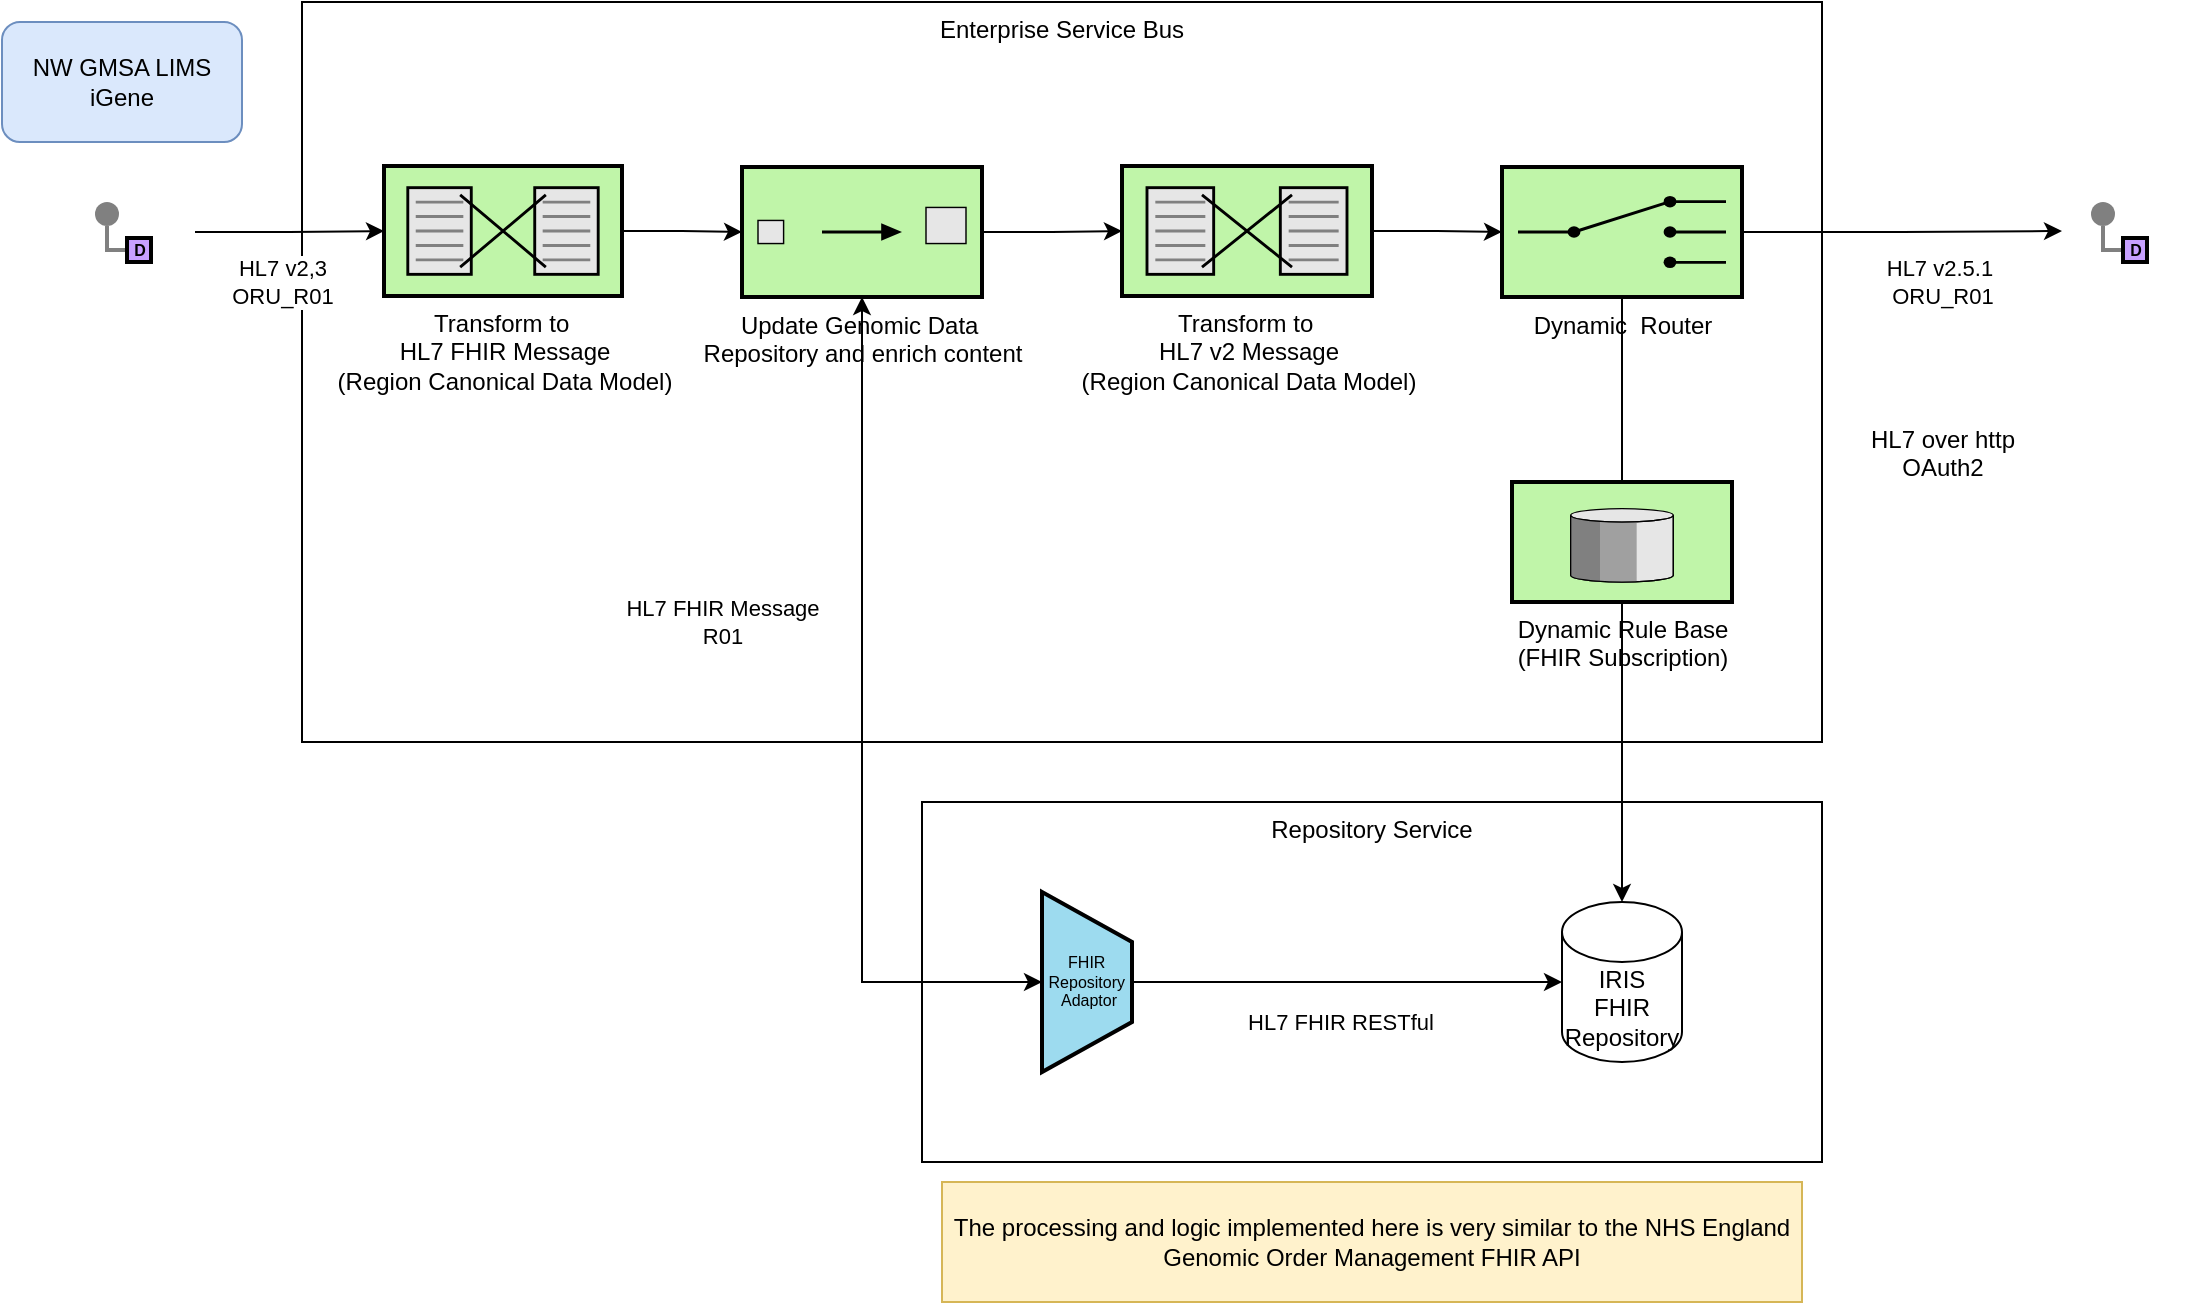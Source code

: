 <mxfile version="28.1.0">
  <diagram name="Page-1" id="toyqWjw3-tFAEOU__Un6">
    <mxGraphModel grid="1" page="1" gridSize="10" guides="1" tooltips="1" connect="1" arrows="1" fold="1" pageScale="1" pageWidth="827" pageHeight="1169" math="0" shadow="0">
      <root>
        <mxCell id="0" />
        <mxCell id="1" parent="0" />
        <mxCell id="_b9NuXSDLzWbAmvTPXuV-12" value="Repository Service" style="rounded=0;whiteSpace=wrap;html=1;verticalAlign=top;" vertex="1" parent="1">
          <mxGeometry x="590" y="1110" width="450" height="180" as="geometry" />
        </mxCell>
        <mxCell id="HnpPnAv44DMsRuAQf5Vg-59" value="Enterprise Service Bus" style="rounded=0;whiteSpace=wrap;html=1;verticalAlign=top;" vertex="1" parent="1">
          <mxGeometry x="280" y="710" width="760" height="370" as="geometry" />
        </mxCell>
        <mxCell id="7jtiY5M9mVHTs9dgm_Sb-16" style="edgeStyle=orthogonalEdgeStyle;rounded=0;orthogonalLoop=1;jettySize=auto;html=1;entryX=0;entryY=0.5;entryDx=0;entryDy=0;entryPerimeter=0;" edge="1" parent="1" source="SpyZkMs1lM7mogaTS6Ty-38" target="_b9NuXSDLzWbAmvTPXuV-6">
          <mxGeometry relative="1" as="geometry" />
        </mxCell>
        <mxCell id="ASGDk-45rUAA4ve6-Ohr-1" value="HL7 v2,3&lt;br&gt;ORU_R01" style="edgeLabel;html=1;align=center;verticalAlign=middle;resizable=0;points=[];" connectable="0" vertex="1" parent="7jtiY5M9mVHTs9dgm_Sb-16">
          <mxGeometry x="-0.269" y="1" relative="1" as="geometry">
            <mxPoint x="9" y="26" as="offset" />
          </mxGeometry>
        </mxCell>
        <mxCell id="SpyZkMs1lM7mogaTS6Ty-38" value="" style="rounded=0;whiteSpace=wrap;html=1;strokeColor=none;" vertex="1" parent="1">
          <mxGeometry x="153.5" y="800" width="73" height="50" as="geometry" />
        </mxCell>
        <mxCell id="HnpPnAv44DMsRuAQf5Vg-33" value="NW GMSA LIMS iGene" style="rounded=1;whiteSpace=wrap;html=1;fillColor=#dae8fc;strokeColor=#6c8ebf;" vertex="1" parent="1">
          <mxGeometry x="130" y="720" width="120" height="60" as="geometry" />
        </mxCell>
        <mxCell id="7jtiY5M9mVHTs9dgm_Sb-10" value="" style="edgeStyle=orthogonalEdgeStyle;rounded=0;exitX=0;exitY=0.5;endArrow=none;dashed=0;html=1;strokeColor=#808080;strokeWidth=2;" edge="1" parent="1" source="7jtiY5M9mVHTs9dgm_Sb-12" target="7jtiY5M9mVHTs9dgm_Sb-11">
          <mxGeometry relative="1" as="geometry" />
        </mxCell>
        <mxCell id="7jtiY5M9mVHTs9dgm_Sb-11" value="" style="strokeWidth=2;dashed=0;align=center;fontSize=8;shape=ellipse;fillColor=#808080;strokeColor=none;" vertex="1" parent="1">
          <mxGeometry x="176.5" y="810" width="12" height="12" as="geometry" />
        </mxCell>
        <mxCell id="7jtiY5M9mVHTs9dgm_Sb-12" value="D" style="strokeWidth=2;dashed=0;align=center;fontSize=8;shape=rect;fillColor=#C7A0FF;fontStyle=1;whiteSpace=wrap;html=1;" vertex="1" parent="1">
          <mxGeometry x="192.5" y="828" width="12" height="12" as="geometry" />
        </mxCell>
        <mxCell id="7jtiY5M9mVHTs9dgm_Sb-15" value="&lt;font style=&quot;font-size: 12px;&quot;&gt;Dynamic&amp;nbsp; Router&lt;/font&gt;" style="html=1;strokeWidth=2;outlineConnect=0;dashed=0;align=center;fontSize=8;shape=mxgraph.eip.content_based_router;verticalLabelPosition=bottom;verticalAlign=top;fillColor=#c0f5a9;" vertex="1" parent="1">
          <mxGeometry x="880" y="792.5" width="120" height="65" as="geometry" />
        </mxCell>
        <mxCell id="7jtiY5M9mVHTs9dgm_Sb-18" style="edgeStyle=orthogonalEdgeStyle;rounded=0;orthogonalLoop=1;jettySize=auto;html=1;endArrow=none;startFill=0;" edge="1" parent="1" source="7jtiY5M9mVHTs9dgm_Sb-17" target="7jtiY5M9mVHTs9dgm_Sb-15">
          <mxGeometry relative="1" as="geometry" />
        </mxCell>
        <mxCell id="7jtiY5M9mVHTs9dgm_Sb-17" value="&lt;font style=&quot;font-size: 12px;&quot;&gt;Dynamic Rule Base&lt;br&gt;(FHIR Subscription)&lt;/font&gt;" style="html=1;strokeWidth=2;outlineConnect=0;dashed=0;align=center;fontSize=8;verticalLabelPosition=bottom;verticalAlign=top;shape=mxgraph.eip.message_store;fillColor=#c0f5a9" vertex="1" parent="1">
          <mxGeometry x="885" y="950" width="110" height="60" as="geometry" />
        </mxCell>
        <mxCell id="ASGDk-45rUAA4ve6-Ohr-10" style="edgeStyle=orthogonalEdgeStyle;rounded=0;orthogonalLoop=1;jettySize=auto;html=1;" edge="1" parent="1" source="7jtiY5M9mVHTs9dgm_Sb-17" target="_b9NuXSDLzWbAmvTPXuV-13">
          <mxGeometry relative="1" as="geometry" />
        </mxCell>
        <mxCell id="_b9NuXSDLzWbAmvTPXuV-1" value="" style="rounded=0;whiteSpace=wrap;html=1;strokeColor=none;" vertex="1" parent="1">
          <mxGeometry x="1160" y="799.5" width="73" height="50" as="geometry" />
        </mxCell>
        <mxCell id="_b9NuXSDLzWbAmvTPXuV-2" value="" style="edgeStyle=orthogonalEdgeStyle;rounded=0;exitX=0;exitY=0.5;endArrow=none;dashed=0;html=1;strokeColor=#808080;strokeWidth=2;" edge="1" parent="1" source="_b9NuXSDLzWbAmvTPXuV-4" target="_b9NuXSDLzWbAmvTPXuV-3">
          <mxGeometry relative="1" as="geometry" />
        </mxCell>
        <mxCell id="_b9NuXSDLzWbAmvTPXuV-3" value="" style="strokeWidth=2;dashed=0;align=center;fontSize=8;shape=ellipse;fillColor=#808080;strokeColor=none;" vertex="1" parent="1">
          <mxGeometry x="1174.5" y="810" width="12" height="12" as="geometry" />
        </mxCell>
        <mxCell id="_b9NuXSDLzWbAmvTPXuV-4" value="D" style="strokeWidth=2;dashed=0;align=center;fontSize=8;shape=rect;fillColor=#C7A0FF;fontStyle=1;whiteSpace=wrap;html=1;" vertex="1" parent="1">
          <mxGeometry x="1190.5" y="828" width="12" height="12" as="geometry" />
        </mxCell>
        <mxCell id="_b9NuXSDLzWbAmvTPXuV-6" value="&lt;font style=&quot;font-size: 12px;&quot;&gt;Transform to&amp;nbsp;&lt;/font&gt;&lt;div&gt;&lt;font style=&quot;font-size: 12px;&quot;&gt;HL7 FHIR Message&lt;/font&gt;&lt;br&gt;&lt;/div&gt;&lt;div&gt;&lt;font style=&quot;font-size: 12px;&quot;&gt;(Region Canonical Data Model)&lt;/font&gt;&lt;/div&gt;" style="html=1;strokeWidth=2;outlineConnect=0;dashed=0;align=center;fontSize=8;shape=mxgraph.eip.message_translator;fillColor=#c0f5a9;verticalLabelPosition=bottom;verticalAlign=top;" vertex="1" parent="1">
          <mxGeometry x="321" y="792" width="119" height="65" as="geometry" />
        </mxCell>
        <mxCell id="_b9NuXSDLzWbAmvTPXuV-9" style="edgeStyle=orthogonalEdgeStyle;rounded=0;orthogonalLoop=1;jettySize=auto;html=1;entryX=0;entryY=0.5;entryDx=0;entryDy=0;" edge="1" parent="1" source="7jtiY5M9mVHTs9dgm_Sb-15" target="_b9NuXSDLzWbAmvTPXuV-1">
          <mxGeometry relative="1" as="geometry">
            <mxPoint x="1102.7" y="825.0" as="targetPoint" />
          </mxGeometry>
        </mxCell>
        <mxCell id="_b9NuXSDLzWbAmvTPXuV-18" value="HL7 v2.5.1&amp;nbsp;&lt;div&gt;ORU_R01&lt;/div&gt;" style="edgeLabel;html=1;align=center;verticalAlign=middle;resizable=0;points=[];" connectable="0" vertex="1" parent="_b9NuXSDLzWbAmvTPXuV-9">
          <mxGeometry x="-0.139" y="-3" relative="1" as="geometry">
            <mxPoint x="31" y="22" as="offset" />
          </mxGeometry>
        </mxCell>
        <mxCell id="_b9NuXSDLzWbAmvTPXuV-13" value="IRIS&lt;br&gt;FHIR Repository" style="shape=cylinder3;whiteSpace=wrap;html=1;boundedLbl=1;backgroundOutline=1;size=15;" vertex="1" parent="1">
          <mxGeometry x="910" y="1160" width="60" height="80" as="geometry" />
        </mxCell>
        <mxCell id="_b9NuXSDLzWbAmvTPXuV-14" value="FHIR&amp;nbsp;&lt;div&gt;Repository&amp;nbsp;&lt;div&gt;Adaptor&lt;/div&gt;&lt;/div&gt;" style="strokeWidth=2;outlineConnect=0;dashed=0;align=center;html=1;fontSize=8;shape=mxgraph.eip.channel_adapter;fillColor=#9ddbef;" vertex="1" parent="1">
          <mxGeometry x="650" y="1155" width="45" height="90" as="geometry" />
        </mxCell>
        <mxCell id="_b9NuXSDLzWbAmvTPXuV-15" style="edgeStyle=orthogonalEdgeStyle;rounded=0;orthogonalLoop=1;jettySize=auto;html=1;" edge="1" parent="1" source="_b9NuXSDLzWbAmvTPXuV-6" target="ASGDk-45rUAA4ve6-Ohr-3">
          <mxGeometry relative="1" as="geometry" />
        </mxCell>
        <mxCell id="_b9NuXSDLzWbAmvTPXuV-16" style="edgeStyle=orthogonalEdgeStyle;rounded=0;orthogonalLoop=1;jettySize=auto;html=1;entryX=0;entryY=0.5;entryDx=0;entryDy=0;entryPerimeter=0;" edge="1" parent="1" source="_b9NuXSDLzWbAmvTPXuV-14" target="_b9NuXSDLzWbAmvTPXuV-13">
          <mxGeometry relative="1" as="geometry" />
        </mxCell>
        <mxCell id="_b9NuXSDLzWbAmvTPXuV-17" value="HL7 FHIR RESTful" style="edgeLabel;html=1;align=center;verticalAlign=middle;resizable=0;points=[];" connectable="0" vertex="1" parent="_b9NuXSDLzWbAmvTPXuV-16">
          <mxGeometry x="-0.292" y="-3" relative="1" as="geometry">
            <mxPoint x="28" y="17" as="offset" />
          </mxGeometry>
        </mxCell>
        <mxCell id="ASGDk-45rUAA4ve6-Ohr-8" style="edgeStyle=orthogonalEdgeStyle;rounded=0;orthogonalLoop=1;jettySize=auto;html=1;" edge="1" parent="1" source="ASGDk-45rUAA4ve6-Ohr-3" target="ASGDk-45rUAA4ve6-Ohr-6">
          <mxGeometry relative="1" as="geometry" />
        </mxCell>
        <mxCell id="ASGDk-45rUAA4ve6-Ohr-3" value="&lt;font style=&quot;font-size: 12px;&quot;&gt;Update Genomic Data&amp;nbsp;&lt;/font&gt;&lt;div&gt;&lt;font style=&quot;font-size: 12px;&quot;&gt;Repository and enrich content&lt;/font&gt;&lt;/div&gt;" style="html=1;strokeWidth=2;outlineConnect=0;dashed=0;align=center;fontSize=8;fillColor=#c0f5a9;verticalLabelPosition=bottom;verticalAlign=top;shape=mxgraph.eip.content_enricher;" vertex="1" parent="1">
          <mxGeometry x="500" y="792.5" width="120" height="65" as="geometry" />
        </mxCell>
        <mxCell id="ASGDk-45rUAA4ve6-Ohr-4" style="edgeStyle=orthogonalEdgeStyle;rounded=0;orthogonalLoop=1;jettySize=auto;html=1;entryX=0;entryY=0.5;entryDx=0;entryDy=0;entryPerimeter=0;startArrow=classic;startFill=1;" edge="1" parent="1" source="ASGDk-45rUAA4ve6-Ohr-3" target="_b9NuXSDLzWbAmvTPXuV-14">
          <mxGeometry relative="1" as="geometry">
            <Array as="points">
              <mxPoint x="560" y="1200" />
            </Array>
          </mxGeometry>
        </mxCell>
        <mxCell id="ASGDk-45rUAA4ve6-Ohr-5" value="HL7 FHIR Message &lt;br&gt;R01" style="edgeLabel;html=1;align=center;verticalAlign=middle;resizable=0;points=[];" connectable="0" vertex="1" parent="ASGDk-45rUAA4ve6-Ohr-4">
          <mxGeometry x="-0.25" y="-1" relative="1" as="geometry">
            <mxPoint x="-69" as="offset" />
          </mxGeometry>
        </mxCell>
        <mxCell id="ASGDk-45rUAA4ve6-Ohr-9" style="edgeStyle=orthogonalEdgeStyle;rounded=0;orthogonalLoop=1;jettySize=auto;html=1;" edge="1" parent="1" source="ASGDk-45rUAA4ve6-Ohr-6" target="7jtiY5M9mVHTs9dgm_Sb-15">
          <mxGeometry relative="1" as="geometry" />
        </mxCell>
        <mxCell id="ASGDk-45rUAA4ve6-Ohr-6" value="&lt;font style=&quot;font-size: 12px;&quot;&gt;Transform to&amp;nbsp;&lt;/font&gt;&lt;div&gt;&lt;font style=&quot;font-size: 12px;&quot;&gt;HL7 v2 Message&lt;/font&gt;&lt;br&gt;&lt;/div&gt;&lt;div&gt;&lt;font style=&quot;font-size: 12px;&quot;&gt;(Region Canonical Data Model)&lt;/font&gt;&lt;/div&gt;" style="html=1;strokeWidth=2;outlineConnect=0;dashed=0;align=center;fontSize=8;shape=mxgraph.eip.message_translator;fillColor=#c0f5a9;verticalLabelPosition=bottom;verticalAlign=top;" vertex="1" parent="1">
          <mxGeometry x="690" y="792" width="125" height="65" as="geometry" />
        </mxCell>
        <mxCell id="ASGDk-45rUAA4ve6-Ohr-11" value="The processing and logic implemented here is very similar to the NHS England Genomic Order Management FHIR API" style="rounded=0;whiteSpace=wrap;html=1;fillColor=#fff2cc;strokeColor=#d6b656;" vertex="1" parent="1">
          <mxGeometry x="600" y="1300" width="430" height="60" as="geometry" />
        </mxCell>
        <mxCell id="yU3ElABQZjIhGrlI_ipJ-1" value="HL7 over http&lt;br&gt;OAuth2" style="shape=image;html=1;verticalAlign=top;verticalLabelPosition=bottom;labelBackgroundColor=#ffffff;imageAspect=0;aspect=fixed;image=https://cdn4.iconfinder.com/data/icons/ios-web-user-interface-multi-circle-flat-vol-3/512/Authorisation_lock_padlock_password_privacy_safe_security-128.png" vertex="1" parent="1">
          <mxGeometry x="1080" y="875" width="40" height="40" as="geometry" />
        </mxCell>
      </root>
    </mxGraphModel>
  </diagram>
</mxfile>
